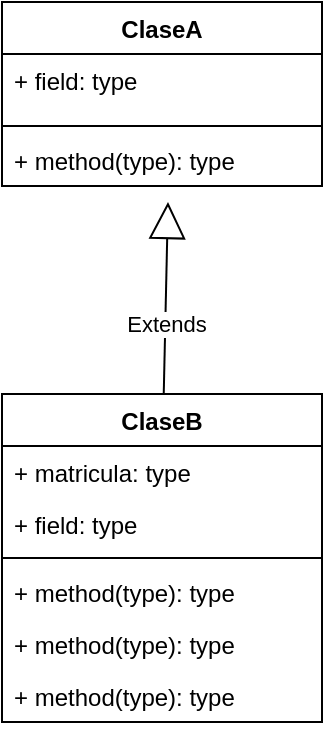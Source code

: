 <mxfile version="10.6.0" type="github"><diagram name="Page-1" id="c4acf3e9-155e-7222-9cf6-157b1a14988f"><mxGraphModel dx="834" dy="465" grid="1" gridSize="10" guides="1" tooltips="1" connect="1" arrows="1" fold="1" page="1" pageScale="1" pageWidth="850" pageHeight="1100" background="#ffffff" math="0" shadow="0"><root><mxCell id="0"/><mxCell id="1" parent="0"/><mxCell id="KNGe50o4v8EmfH4vMQjx-1" value="ClaseA" style="swimlane;fontStyle=1;align=center;verticalAlign=top;childLayout=stackLayout;horizontal=1;startSize=26;horizontalStack=0;resizeParent=1;resizeParentMax=0;resizeLast=0;collapsible=1;marginBottom=0;" vertex="1" parent="1"><mxGeometry x="120" y="160" width="160" height="92" as="geometry"><mxRectangle x="120" y="160" width="90" height="26" as="alternateBounds"/></mxGeometry></mxCell><mxCell id="KNGe50o4v8EmfH4vMQjx-2" value="+ field: type" style="text;strokeColor=none;fillColor=none;align=left;verticalAlign=top;spacingLeft=4;spacingRight=4;overflow=hidden;rotatable=0;points=[[0,0.5],[1,0.5]];portConstraint=eastwest;" vertex="1" parent="KNGe50o4v8EmfH4vMQjx-1"><mxGeometry y="26" width="160" height="32" as="geometry"/></mxCell><mxCell id="KNGe50o4v8EmfH4vMQjx-3" value="" style="line;strokeWidth=1;fillColor=none;align=left;verticalAlign=middle;spacingTop=-1;spacingLeft=3;spacingRight=3;rotatable=0;labelPosition=right;points=[];portConstraint=eastwest;" vertex="1" parent="KNGe50o4v8EmfH4vMQjx-1"><mxGeometry y="58" width="160" height="8" as="geometry"/></mxCell><mxCell id="KNGe50o4v8EmfH4vMQjx-4" value="+ method(type): type" style="text;strokeColor=none;fillColor=none;align=left;verticalAlign=top;spacingLeft=4;spacingRight=4;overflow=hidden;rotatable=0;points=[[0,0.5],[1,0.5]];portConstraint=eastwest;" vertex="1" parent="KNGe50o4v8EmfH4vMQjx-1"><mxGeometry y="66" width="160" height="26" as="geometry"/></mxCell><mxCell id="KNGe50o4v8EmfH4vMQjx-9" value="Extends" style="endArrow=block;endSize=16;endFill=0;html=1;" edge="1" parent="KNGe50o4v8EmfH4vMQjx-1" source="KNGe50o4v8EmfH4vMQjx-6"><mxGeometry width="160" relative="1" as="geometry"><mxPoint x="-40" y="80" as="sourcePoint"/><mxPoint x="83" y="100" as="targetPoint"/></mxGeometry></mxCell><mxCell id="KNGe50o4v8EmfH4vMQjx-5" value="ClaseB" style="swimlane;fontStyle=1;align=center;verticalAlign=top;childLayout=stackLayout;horizontal=1;startSize=26;horizontalStack=0;resizeParent=1;resizeParentMax=0;resizeLast=0;collapsible=1;marginBottom=0;" vertex="1" parent="1"><mxGeometry x="120" y="356" width="160" height="164" as="geometry"/></mxCell><mxCell id="KNGe50o4v8EmfH4vMQjx-6" value="+ matricula: type" style="text;strokeColor=none;fillColor=none;align=left;verticalAlign=top;spacingLeft=4;spacingRight=4;overflow=hidden;rotatable=0;points=[[0,0.5],[1,0.5]];portConstraint=eastwest;" vertex="1" parent="KNGe50o4v8EmfH4vMQjx-5"><mxGeometry y="26" width="160" height="26" as="geometry"/></mxCell><mxCell id="KNGe50o4v8EmfH4vMQjx-12" value="+ field: type" style="text;strokeColor=none;fillColor=none;align=left;verticalAlign=top;spacingLeft=4;spacingRight=4;overflow=hidden;rotatable=0;points=[[0,0.5],[1,0.5]];portConstraint=eastwest;" vertex="1" parent="KNGe50o4v8EmfH4vMQjx-5"><mxGeometry y="52" width="160" height="26" as="geometry"/></mxCell><mxCell id="KNGe50o4v8EmfH4vMQjx-7" value="" style="line;strokeWidth=1;fillColor=none;align=left;verticalAlign=middle;spacingTop=-1;spacingLeft=3;spacingRight=3;rotatable=0;labelPosition=right;points=[];portConstraint=eastwest;" vertex="1" parent="KNGe50o4v8EmfH4vMQjx-5"><mxGeometry y="78" width="160" height="8" as="geometry"/></mxCell><mxCell id="KNGe50o4v8EmfH4vMQjx-8" value="+ method(type): type" style="text;strokeColor=none;fillColor=none;align=left;verticalAlign=top;spacingLeft=4;spacingRight=4;overflow=hidden;rotatable=0;points=[[0,0.5],[1,0.5]];portConstraint=eastwest;" vertex="1" parent="KNGe50o4v8EmfH4vMQjx-5"><mxGeometry y="86" width="160" height="26" as="geometry"/></mxCell><mxCell id="KNGe50o4v8EmfH4vMQjx-10" value="+ method(type): type" style="text;strokeColor=none;fillColor=none;align=left;verticalAlign=top;spacingLeft=4;spacingRight=4;overflow=hidden;rotatable=0;points=[[0,0.5],[1,0.5]];portConstraint=eastwest;" vertex="1" parent="KNGe50o4v8EmfH4vMQjx-5"><mxGeometry y="112" width="160" height="26" as="geometry"/></mxCell><mxCell id="KNGe50o4v8EmfH4vMQjx-11" value="+ method(type): type" style="text;strokeColor=none;fillColor=none;align=left;verticalAlign=top;spacingLeft=4;spacingRight=4;overflow=hidden;rotatable=0;points=[[0,0.5],[1,0.5]];portConstraint=eastwest;" vertex="1" parent="KNGe50o4v8EmfH4vMQjx-5"><mxGeometry y="138" width="160" height="26" as="geometry"/></mxCell></root></mxGraphModel></diagram></mxfile>